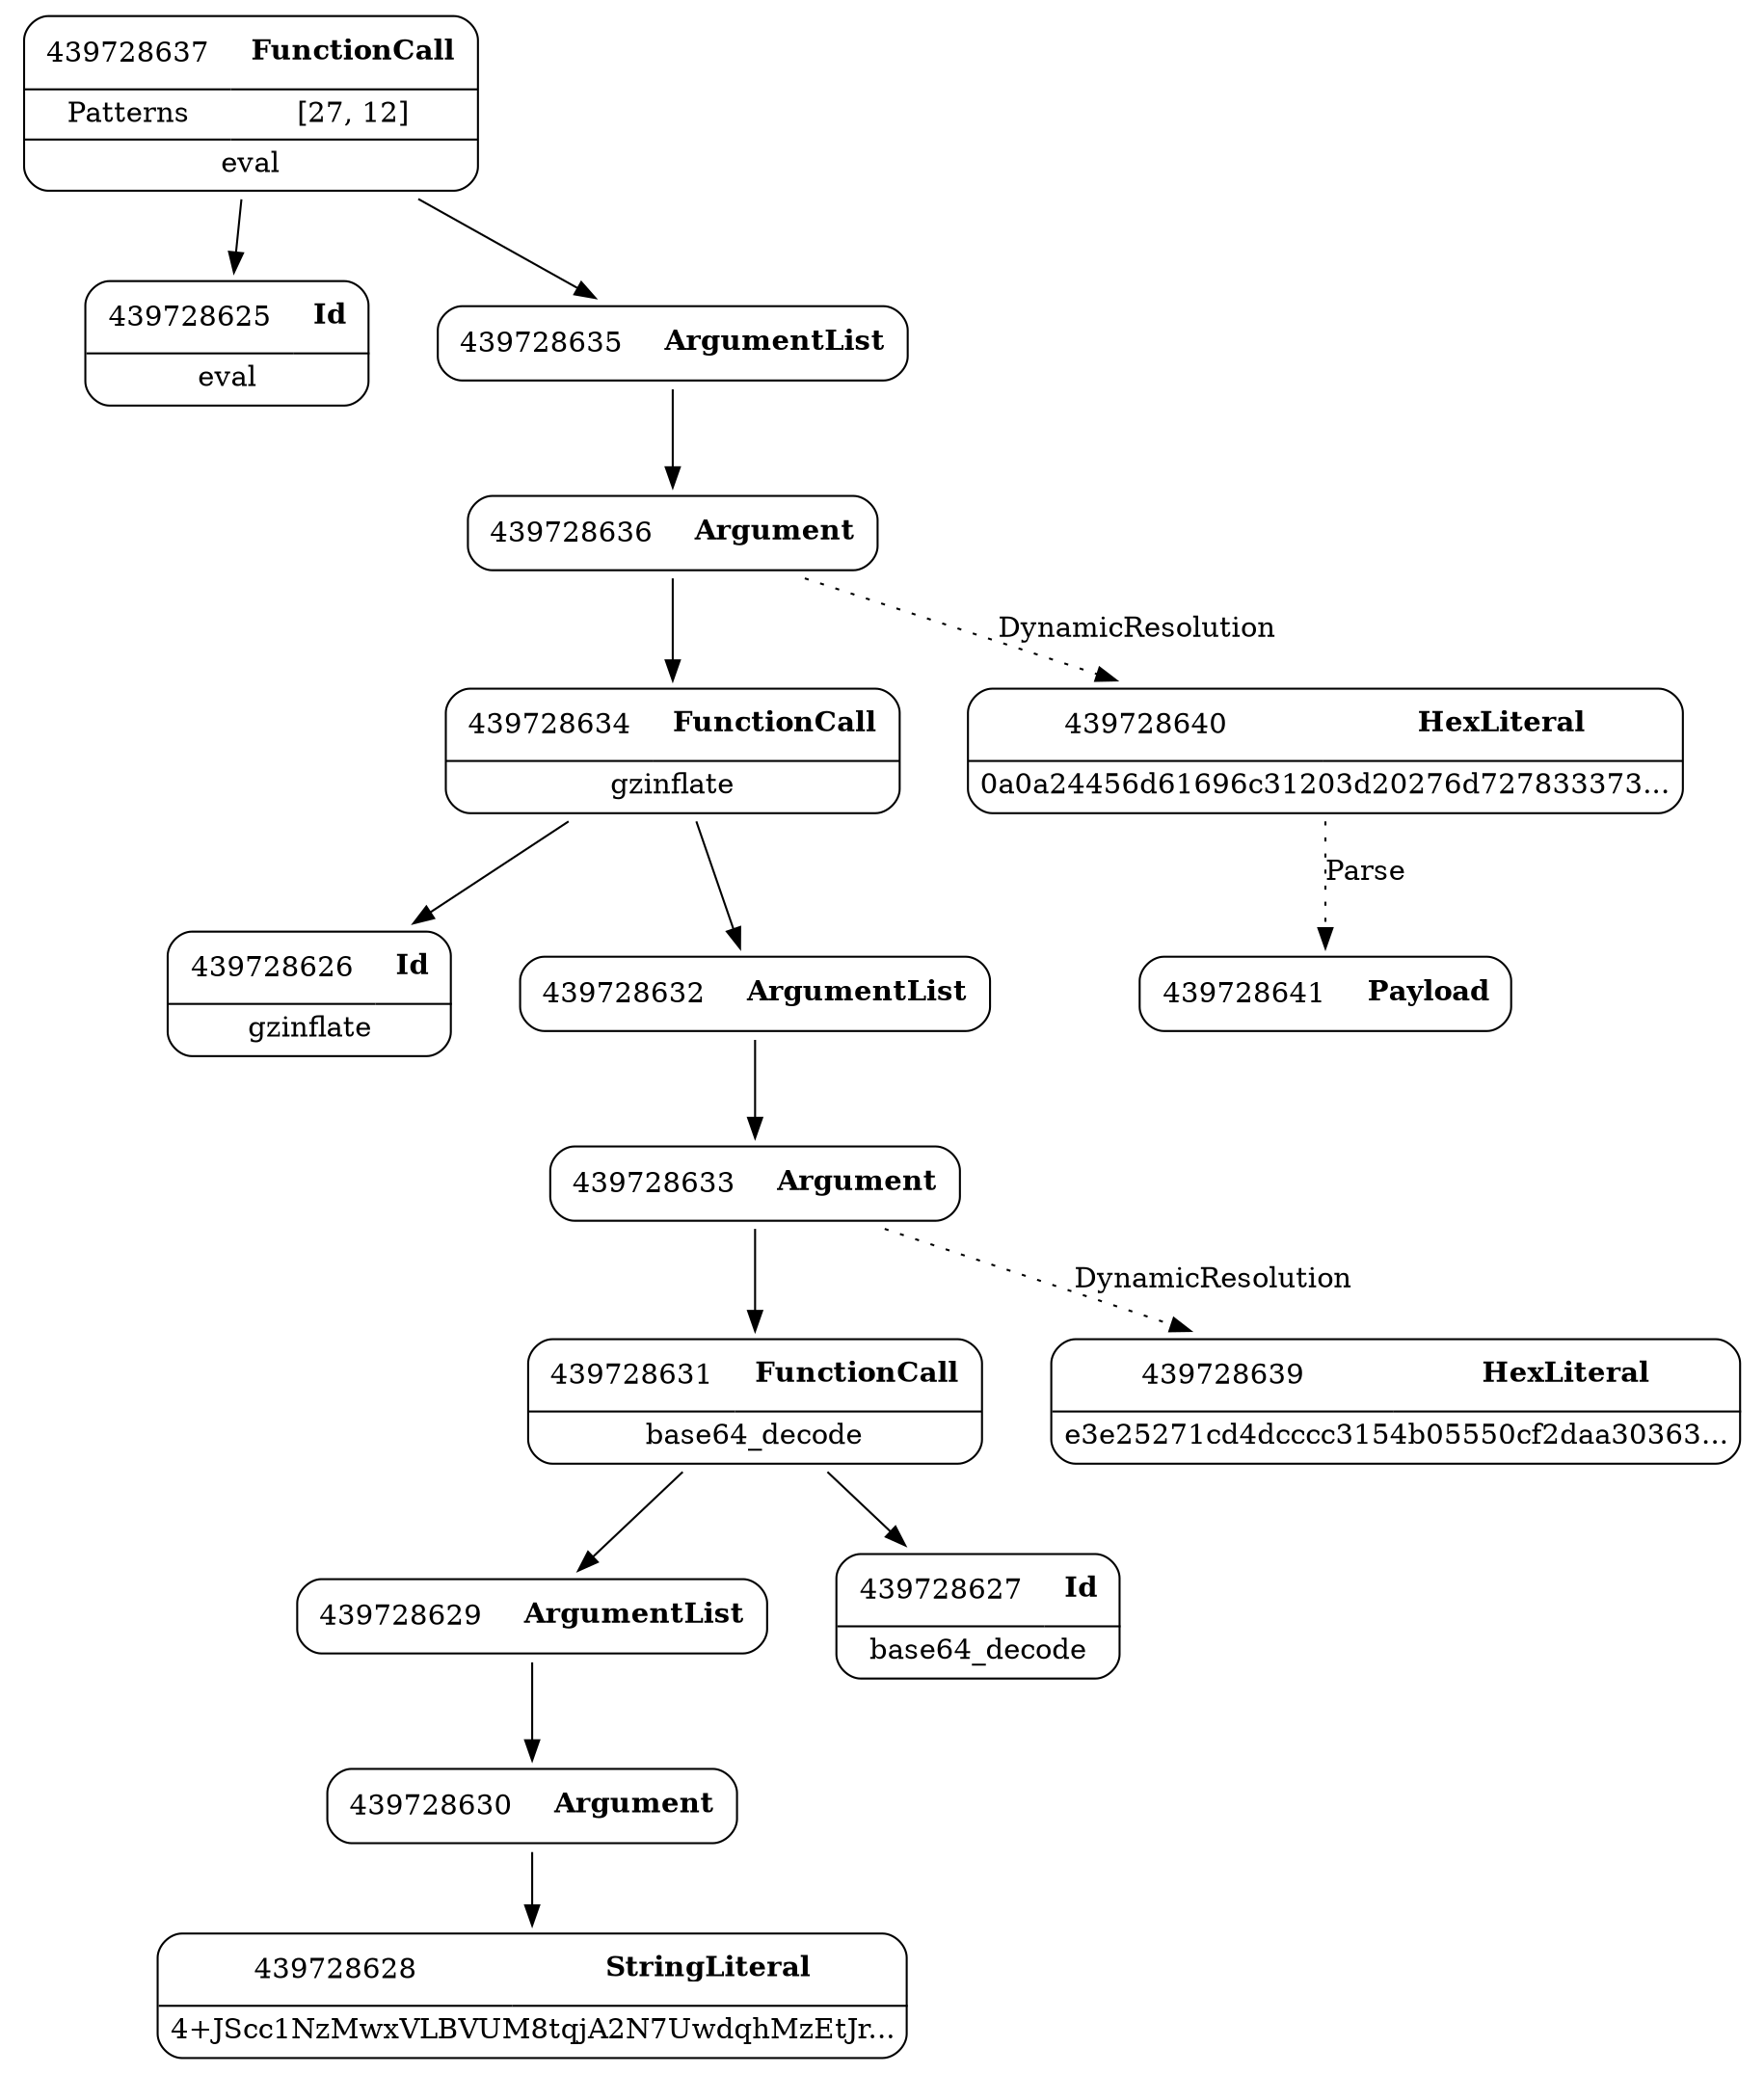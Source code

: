 digraph ast {
node [shape=none];
439728629 [label=<<TABLE border='1' cellspacing='0' cellpadding='10' style='rounded' ><TR><TD border='0'>439728629</TD><TD border='0'><B>ArgumentList</B></TD></TR></TABLE>>];
439728629 -> 439728630 [weight=2];
439728628 [label=<<TABLE border='1' cellspacing='0' cellpadding='10' style='rounded' ><TR><TD border='0'>439728628</TD><TD border='0'><B>StringLiteral</B></TD></TR><HR/><TR><TD border='0' cellpadding='5' colspan='2'>4+JScc1NzMwxVLBVUM8tqjA2N7UwdqhMzEtJr...</TD></TR></TABLE>>];
439728631 [label=<<TABLE border='1' cellspacing='0' cellpadding='10' style='rounded' ><TR><TD border='0'>439728631</TD><TD border='0'><B>FunctionCall</B></TD></TR><HR/><TR><TD border='0' cellpadding='5' colspan='2'>base64_decode</TD></TR></TABLE>>];
439728631 -> 439728627 [weight=2];
439728631 -> 439728629 [weight=2];
439728630 [label=<<TABLE border='1' cellspacing='0' cellpadding='10' style='rounded' ><TR><TD border='0'>439728630</TD><TD border='0'><B>Argument</B></TD></TR></TABLE>>];
439728630 -> 439728628 [weight=2];
439728625 [label=<<TABLE border='1' cellspacing='0' cellpadding='10' style='rounded' ><TR><TD border='0'>439728625</TD><TD border='0'><B>Id</B></TD></TR><HR/><TR><TD border='0' cellpadding='5' colspan='2'>eval</TD></TR></TABLE>>];
439728627 [label=<<TABLE border='1' cellspacing='0' cellpadding='10' style='rounded' ><TR><TD border='0'>439728627</TD><TD border='0'><B>Id</B></TD></TR><HR/><TR><TD border='0' cellpadding='5' colspan='2'>base64_decode</TD></TR></TABLE>>];
439728626 [label=<<TABLE border='1' cellspacing='0' cellpadding='10' style='rounded' ><TR><TD border='0'>439728626</TD><TD border='0'><B>Id</B></TD></TR><HR/><TR><TD border='0' cellpadding='5' colspan='2'>gzinflate</TD></TR></TABLE>>];
439728637 [label=<<TABLE border='1' cellspacing='0' cellpadding='10' style='rounded' ><TR><TD border='0'>439728637</TD><TD border='0'><B>FunctionCall</B></TD></TR><HR/><TR><TD border='0' cellpadding='5'>Patterns</TD><TD border='0' cellpadding='5'>[27, 12]</TD></TR><HR/><TR><TD border='0' cellpadding='5' colspan='2'>eval</TD></TR></TABLE>>];
439728637 -> 439728625 [weight=2];
439728637 -> 439728635 [weight=2];
439728636 [label=<<TABLE border='1' cellspacing='0' cellpadding='10' style='rounded' ><TR><TD border='0'>439728636</TD><TD border='0'><B>Argument</B></TD></TR></TABLE>>];
439728636 -> 439728634 [weight=2];
439728636 -> 439728640 [style=dotted,label=DynamicResolution];
439728639 [label=<<TABLE border='1' cellspacing='0' cellpadding='10' style='rounded' ><TR><TD border='0'>439728639</TD><TD border='0'><B>HexLiteral</B></TD></TR><HR/><TR><TD border='0' cellpadding='5' colspan='2'>e3e25271cd4dcccc3154b05550cf2daa30363...</TD></TR></TABLE>>];
439728633 [label=<<TABLE border='1' cellspacing='0' cellpadding='10' style='rounded' ><TR><TD border='0'>439728633</TD><TD border='0'><B>Argument</B></TD></TR></TABLE>>];
439728633 -> 439728631 [weight=2];
439728633 -> 439728639 [style=dotted,label=DynamicResolution];
439728632 [label=<<TABLE border='1' cellspacing='0' cellpadding='10' style='rounded' ><TR><TD border='0'>439728632</TD><TD border='0'><B>ArgumentList</B></TD></TR></TABLE>>];
439728632 -> 439728633 [weight=2];
439728635 [label=<<TABLE border='1' cellspacing='0' cellpadding='10' style='rounded' ><TR><TD border='0'>439728635</TD><TD border='0'><B>ArgumentList</B></TD></TR></TABLE>>];
439728635 -> 439728636 [weight=2];
439728634 [label=<<TABLE border='1' cellspacing='0' cellpadding='10' style='rounded' ><TR><TD border='0'>439728634</TD><TD border='0'><B>FunctionCall</B></TD></TR><HR/><TR><TD border='0' cellpadding='5' colspan='2'>gzinflate</TD></TR></TABLE>>];
439728634 -> 439728626 [weight=2];
439728634 -> 439728632 [weight=2];
439728641 [label=<<TABLE border='1' cellspacing='0' cellpadding='10' style='rounded' ><TR><TD border='0'>439728641</TD><TD border='0'><B>Payload</B></TD></TR></TABLE>>];
439728640 [label=<<TABLE border='1' cellspacing='0' cellpadding='10' style='rounded' ><TR><TD border='0'>439728640</TD><TD border='0'><B>HexLiteral</B></TD></TR><HR/><TR><TD border='0' cellpadding='5' colspan='2'>0a0a24456d61696c31203d20276d727833373...</TD></TR></TABLE>>];
439728640 -> 439728641 [style=dotted,label=Parse];
}
